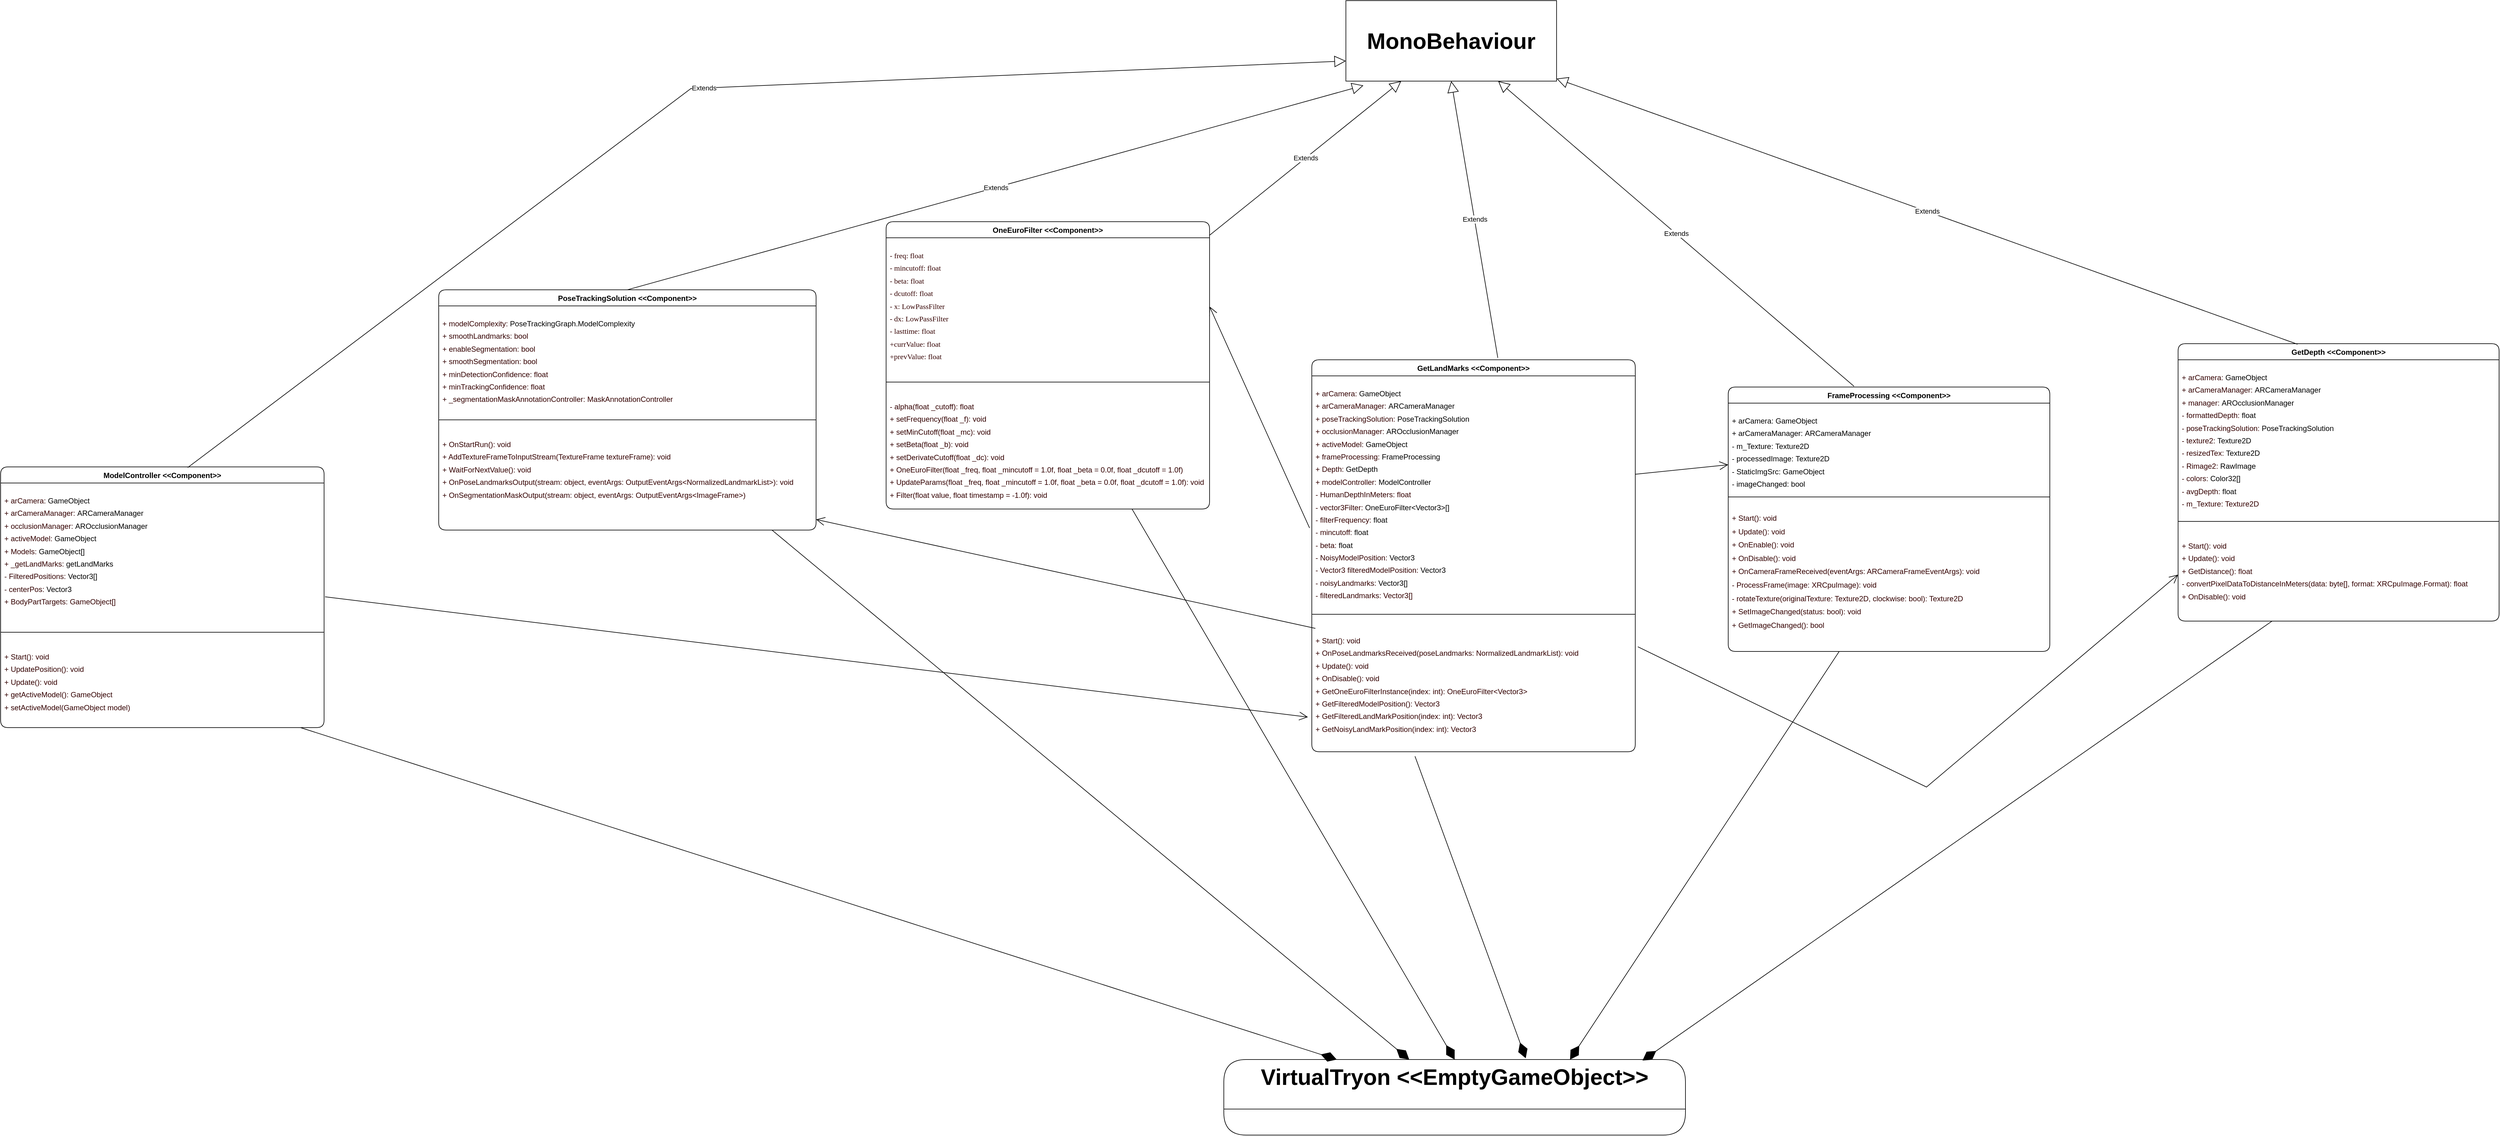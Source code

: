 <mxfile version="21.2.1" type="device">
  <diagram id="C5RBs43oDa-KdzZeNtuy" name="Page-1">
    <mxGraphModel dx="6135" dy="4065" grid="0" gridSize="10" guides="1" tooltips="1" connect="1" arrows="1" fold="1" page="0" pageScale="1" pageWidth="827" pageHeight="1169" math="0" shadow="0">
      <root>
        <mxCell id="WIyWlLk6GJQsqaUBKTNV-0" />
        <mxCell id="WIyWlLk6GJQsqaUBKTNV-1" parent="WIyWlLk6GJQsqaUBKTNV-0" />
        <mxCell id="JTSKyNm3AYxUhAFt5JvO-18" value="FrameProcessing &amp;lt;&amp;lt;Component&amp;gt;&amp;gt;" style="swimlane;fontStyle=1;align=center;verticalAlign=top;childLayout=stackLayout;horizontal=1;startSize=26;horizontalStack=0;resizeParent=1;resizeParentMax=0;resizeLast=0;collapsible=1;marginBottom=0;whiteSpace=wrap;html=1;rounded=1;" vertex="1" parent="WIyWlLk6GJQsqaUBKTNV-1">
          <mxGeometry x="1202" y="-674" width="519" height="427" as="geometry">
            <mxRectangle x="195" y="148" width="98" height="26" as="alternateBounds" />
          </mxGeometry>
        </mxCell>
        <mxCell id="JTSKyNm3AYxUhAFt5JvO-19" value="&lt;p style=&quot;line-height: 170%;&quot;&gt;&lt;font style=&quot;font-size: 12px;&quot;&gt;&lt;span style=&quot;background-color: initial; color: var(--tw-prose-code);&quot;&gt;+ arCamera:&amp;nbsp;&lt;/span&gt;GameObject&amp;nbsp;&lt;br&gt;&lt;span style=&quot;background-color: initial; color: var(--tw-prose-code);&quot;&gt;+ arCameraManager:&amp;nbsp;&lt;/span&gt;ARCameraManager&amp;nbsp;&lt;br&gt;&lt;span style=&quot;background-color: initial; color: var(--tw-prose-code);&quot;&gt;- m_Texture:&amp;nbsp;&lt;/span&gt;Texture2D&amp;nbsp;&lt;br&gt;&lt;span style=&quot;background-color: initial; color: var(--tw-prose-code);&quot;&gt;- processedImage:&amp;nbsp;&lt;/span&gt;Texture2D&amp;nbsp;&lt;br&gt;&lt;span style=&quot;background-color: initial; color: var(--tw-prose-code);&quot;&gt;- StaticImgSrc:&amp;nbsp;&lt;/span&gt;GameObject&amp;nbsp;&lt;br&gt;&lt;span style=&quot;background-color: initial; color: var(--tw-prose-code);&quot;&gt;- imageChanged: bool&lt;/span&gt;&lt;/font&gt;&lt;/p&gt;&amp;nbsp;" style="text;strokeColor=none;fillColor=none;align=left;verticalAlign=top;spacingLeft=4;spacingRight=4;overflow=hidden;rotatable=0;points=[[0,0.5],[1,0.5]];portConstraint=eastwest;whiteSpace=wrap;html=1;rounded=1;" vertex="1" parent="JTSKyNm3AYxUhAFt5JvO-18">
          <mxGeometry y="26" width="519" height="146" as="geometry" />
        </mxCell>
        <mxCell id="JTSKyNm3AYxUhAFt5JvO-20" value="" style="line;strokeWidth=1;fillColor=none;align=left;verticalAlign=middle;spacingTop=-1;spacingLeft=3;spacingRight=3;rotatable=0;labelPosition=right;points=[];portConstraint=eastwest;strokeColor=inherit;rounded=1;" vertex="1" parent="JTSKyNm3AYxUhAFt5JvO-18">
          <mxGeometry y="172" width="519" height="11" as="geometry" />
        </mxCell>
        <mxCell id="JTSKyNm3AYxUhAFt5JvO-21" value="&lt;p style=&quot;line-height: 180%;&quot;&gt;&lt;font style=&quot;font-size: 12px;&quot;&gt;&lt;span style=&quot;background-color: initial; color: rgb(51, 0, 0);&quot;&gt;+ Start(): void&lt;/span&gt;&lt;br&gt;&lt;span style=&quot;background-color: initial; color: rgb(51, 0, 0);&quot;&gt;+ Update(): void&lt;span style=&quot;&quot;&gt;	&lt;/span&gt;&lt;/span&gt;&lt;br&gt;&lt;span style=&quot;background-color: initial; color: rgb(51, 0, 0);&quot;&gt;+ OnEnable(): void&lt;/span&gt;&lt;br&gt;&lt;span style=&quot;background-color: initial; color: rgb(51, 0, 0);&quot;&gt;+ OnDisable(): void&lt;/span&gt;&lt;br&gt;&lt;span style=&quot;background-color: initial; color: rgb(51, 0, 0);&quot;&gt;+ OnCameraFrameReceived(eventArgs: ARCameraFrameEventArgs): void&lt;/span&gt;&lt;br&gt;&lt;span style=&quot;background-color: initial; color: rgb(51, 0, 0);&quot;&gt;- ProcessFrame(image: XRCpuImage): void&lt;/span&gt;&lt;br&gt;&lt;span style=&quot;background-color: initial; color: rgb(51, 0, 0);&quot;&gt;- rotateTexture(originalTexture: Texture2D, clockwise: bool): Texture2D&lt;/span&gt;&lt;br&gt;&lt;span style=&quot;background-color: initial; color: rgb(51, 0, 0);&quot;&gt;+ SetImageChanged(status: bool): void&lt;/span&gt;&lt;br&gt;&lt;span style=&quot;background-color: initial; color: rgb(51, 0, 0);&quot;&gt;+ GetImageChanged(): bool&lt;/span&gt;&lt;/font&gt;&lt;/p&gt;" style="text;strokeColor=none;fillColor=none;align=left;verticalAlign=top;spacingLeft=4;spacingRight=4;overflow=hidden;rotatable=0;points=[[0,0.5],[1,0.5]];portConstraint=eastwest;whiteSpace=wrap;html=1;rounded=1;" vertex="1" parent="JTSKyNm3AYxUhAFt5JvO-18">
          <mxGeometry y="183" width="519" height="244" as="geometry" />
        </mxCell>
        <mxCell id="JTSKyNm3AYxUhAFt5JvO-22" value="GetDepth &amp;lt;&amp;lt;Component&amp;gt;&amp;gt;" style="swimlane;fontStyle=1;align=center;verticalAlign=top;childLayout=stackLayout;horizontal=1;startSize=26;horizontalStack=0;resizeParent=1;resizeParentMax=0;resizeLast=0;collapsible=1;marginBottom=0;whiteSpace=wrap;html=1;rounded=1;" vertex="1" parent="WIyWlLk6GJQsqaUBKTNV-1">
          <mxGeometry x="1928" y="-744" width="518" height="448" as="geometry">
            <mxRectangle x="195" y="148" width="98" height="26" as="alternateBounds" />
          </mxGeometry>
        </mxCell>
        <mxCell id="JTSKyNm3AYxUhAFt5JvO-23" value="&lt;p style=&quot;line-height: 170%;&quot;&gt;&lt;font style=&quot;font-size: 12px;&quot;&gt;&lt;span style=&quot;background-color: initial;&quot;&gt;&lt;font style=&quot;font-size: 12px;&quot; color=&quot;#330000&quot;&gt;+ arCamera:&amp;nbsp;&lt;/font&gt;&lt;/span&gt;GameObject&lt;br&gt;&lt;span style=&quot;background-color: initial;&quot;&gt;&lt;font style=&quot;font-size: 12px;&quot; color=&quot;#330000&quot;&gt;+ arCameraManager:&amp;nbsp;&lt;/font&gt;&lt;/span&gt;ARCameraManager&amp;nbsp;&lt;br&gt;&lt;span style=&quot;background-color: initial;&quot;&gt;&lt;font style=&quot;font-size: 12px;&quot; color=&quot;#330000&quot;&gt;+ manager:&amp;nbsp;&lt;/font&gt;&lt;/span&gt;AROcclusionManager&amp;nbsp;&lt;br&gt;&lt;span style=&quot;background-color: initial;&quot;&gt;&lt;font style=&quot;font-size: 12px;&quot; color=&quot;#330000&quot;&gt;- formattedDepth:&amp;nbsp;&lt;/font&gt;&lt;/span&gt;float&amp;nbsp;&lt;br&gt;&lt;span style=&quot;background-color: initial;&quot;&gt;&lt;font style=&quot;font-size: 12px;&quot; color=&quot;#330000&quot;&gt;- poseTrackingSolution:&amp;nbsp;&lt;/font&gt;&lt;/span&gt;PoseTrackingSolution&lt;br&gt;&lt;span style=&quot;background-color: initial;&quot;&gt;&lt;font style=&quot;font-size: 12px;&quot; color=&quot;#330000&quot;&gt;- texture2:&amp;nbsp;&lt;/font&gt;&lt;/span&gt;Texture2D&amp;nbsp;&lt;br&gt;&lt;span style=&quot;background-color: initial;&quot;&gt;&lt;font style=&quot;font-size: 12px;&quot; color=&quot;#330000&quot;&gt;- resizedTex:&amp;nbsp;&lt;/font&gt;&lt;/span&gt;Texture2D&amp;nbsp;&lt;br&gt;&lt;span style=&quot;background-color: initial;&quot;&gt;&lt;font style=&quot;font-size: 12px;&quot; color=&quot;#330000&quot;&gt;- Rimage2:&amp;nbsp;&lt;/font&gt;&lt;/span&gt;RawImage&amp;nbsp;&lt;br&gt;&lt;span style=&quot;background-color: initial;&quot;&gt;&lt;font style=&quot;font-size: 12px;&quot; color=&quot;#330000&quot;&gt;- colors:&amp;nbsp;&lt;/font&gt;&lt;/span&gt;Color32[]&lt;br&gt;&lt;span style=&quot;background-color: initial;&quot;&gt;&lt;font style=&quot;font-size: 12px;&quot; color=&quot;#330000&quot;&gt;- avgDepth:&amp;nbsp;&lt;/font&gt;&lt;/span&gt;float&lt;br&gt;&lt;span style=&quot;background-color: initial;&quot;&gt;&lt;font style=&quot;font-size: 12px;&quot; color=&quot;#330000&quot;&gt;- m_Texture: Texture2D&lt;/font&gt;&lt;/span&gt;&lt;/font&gt;&lt;/p&gt;" style="text;strokeColor=none;fillColor=none;align=left;verticalAlign=top;spacingLeft=4;spacingRight=4;overflow=hidden;rotatable=0;points=[[0,0.5],[1,0.5]];portConstraint=eastwest;whiteSpace=wrap;html=1;rounded=1;" vertex="1" parent="JTSKyNm3AYxUhAFt5JvO-22">
          <mxGeometry y="26" width="518" height="250" as="geometry" />
        </mxCell>
        <mxCell id="JTSKyNm3AYxUhAFt5JvO-24" value="" style="line;strokeWidth=1;fillColor=none;align=left;verticalAlign=middle;spacingTop=-1;spacingLeft=3;spacingRight=3;rotatable=0;labelPosition=right;points=[];portConstraint=eastwest;strokeColor=inherit;rounded=1;" vertex="1" parent="JTSKyNm3AYxUhAFt5JvO-22">
          <mxGeometry y="276" width="518" height="22" as="geometry" />
        </mxCell>
        <mxCell id="JTSKyNm3AYxUhAFt5JvO-25" value="&lt;p style=&quot;line-height: 170%;&quot;&gt;&lt;font style=&quot;font-size: 12px;&quot;&gt;&lt;span style=&quot;background-color: initial; color: rgb(51, 0, 0);&quot;&gt;+ Start(): void&lt;/span&gt;&lt;br&gt;&lt;span style=&quot;background-color: initial; color: rgb(51, 0, 0);&quot;&gt;+ Update(): void&lt;/span&gt;&lt;br&gt;&lt;span style=&quot;background-color: initial; color: rgb(51, 0, 0);&quot;&gt;+ GetDistance(): float&lt;/span&gt;&lt;br&gt;&lt;span style=&quot;background-color: initial; color: rgb(51, 0, 0);&quot;&gt;- convertPixelDataToDistanceInMeters(data: byte[], format: XRCpuImage.Format): float&lt;/span&gt;&lt;br&gt;&lt;span style=&quot;background-color: initial; color: rgb(51, 0, 0);&quot;&gt;+ OnDisable(): void&lt;/span&gt;&lt;/font&gt;&lt;/p&gt;" style="text;strokeColor=none;fillColor=none;align=left;verticalAlign=top;spacingLeft=4;spacingRight=4;overflow=hidden;rotatable=0;points=[[0,0.5],[1,0.5]];portConstraint=eastwest;whiteSpace=wrap;html=1;rounded=1;" vertex="1" parent="JTSKyNm3AYxUhAFt5JvO-22">
          <mxGeometry y="298" width="518" height="150" as="geometry" />
        </mxCell>
        <mxCell id="JTSKyNm3AYxUhAFt5JvO-29" value="GetLandMarks &amp;lt;&amp;lt;Component&amp;gt;&amp;gt;" style="swimlane;fontStyle=1;align=center;verticalAlign=top;childLayout=stackLayout;horizontal=1;startSize=26;horizontalStack=0;resizeParent=1;resizeParentMax=0;resizeLast=0;collapsible=1;marginBottom=0;whiteSpace=wrap;html=1;rounded=1;" vertex="1" parent="WIyWlLk6GJQsqaUBKTNV-1">
          <mxGeometry x="530" y="-718" width="522" height="633" as="geometry">
            <mxRectangle x="195" y="148" width="98" height="26" as="alternateBounds" />
          </mxGeometry>
        </mxCell>
        <mxCell id="JTSKyNm3AYxUhAFt5JvO-30" value="&lt;p style=&quot;line-height: 170%;&quot;&gt;&lt;span style=&quot;background-color: initial; color: rgb(51, 0, 0);&quot;&gt;+ arCamera:&amp;nbsp;&lt;/span&gt;GameObject&lt;span style=&quot;color: rgb(51, 0, 0);&quot;&gt;&lt;/span&gt;&lt;br&gt;&lt;span style=&quot;background-color: initial; color: rgb(51, 0, 0);&quot;&gt;+ arCameraManager:&amp;nbsp;&lt;/span&gt;ARCameraManager&amp;nbsp;&lt;br&gt;&lt;span style=&quot;background-color: initial; color: rgb(51, 0, 0);&quot;&gt;+ poseTrackingSolution:&amp;nbsp;&lt;/span&gt;PoseTrackingSolution&amp;nbsp;&lt;br&gt;&lt;span style=&quot;background-color: initial; color: rgb(51, 0, 0);&quot;&gt;+ occlusionManager:&amp;nbsp;&lt;/span&gt;AROcclusionManager&lt;br&gt;&lt;span style=&quot;background-color: initial; color: rgb(51, 0, 0);&quot;&gt;+ activeModel:&amp;nbsp;&lt;/span&gt;GameObject&amp;nbsp;&lt;br&gt;&lt;span style=&quot;background-color: initial; color: rgb(51, 0, 0);&quot;&gt;+ frameProcessing:&amp;nbsp;&lt;/span&gt;FrameProcessing&amp;nbsp;&lt;br&gt;&lt;span style=&quot;background-color: initial; color: rgb(51, 0, 0);&quot;&gt;+ Depth:&amp;nbsp;&lt;/span&gt;GetDepth&amp;nbsp;&lt;br&gt;&lt;span style=&quot;background-color: initial; color: rgb(51, 0, 0);&quot;&gt;+ modelController:&amp;nbsp;&lt;/span&gt;ModelController&amp;nbsp;&lt;br&gt;&lt;span style=&quot;background-color: initial; color: rgb(51, 0, 0);&quot;&gt;- HumanDepthInMeters: float&lt;/span&gt;&lt;br&gt;&lt;span style=&quot;background-color: initial; color: rgb(51, 0, 0);&quot;&gt;- vector3Filter:&amp;nbsp;&lt;/span&gt;OneEuroFilter&amp;lt;Vector3&amp;gt;[]&lt;br&gt;&lt;span style=&quot;background-color: initial; color: rgb(51, 0, 0);&quot;&gt;- filterFrequency:&amp;nbsp;&lt;/span&gt;float&amp;nbsp;&lt;br&gt;&lt;span style=&quot;background-color: initial; color: rgb(51, 0, 0);&quot;&gt;- mincutoff:&amp;nbsp;&lt;/span&gt;float&amp;nbsp;&lt;br&gt;&lt;span style=&quot;background-color: initial; color: rgb(51, 0, 0);&quot;&gt;- beta:&amp;nbsp;&lt;/span&gt;float&amp;nbsp;&lt;br&gt;&lt;span style=&quot;background-color: initial; color: rgb(51, 0, 0);&quot;&gt;- NoisyModelPosition:&amp;nbsp;&lt;/span&gt;Vector3&amp;nbsp;&lt;br&gt;&lt;span style=&quot;background-color: initial; color: rgb(51, 0, 0);&quot;&gt;- Vector3 filteredModelPosition:&amp;nbsp;&lt;/span&gt;Vector3&amp;nbsp;&lt;br&gt;&lt;span style=&quot;background-color: initial; color: rgb(51, 0, 0);&quot;&gt;- noisyLandmarks:&amp;nbsp;&lt;/span&gt;Vector3[]&lt;br&gt;&lt;span style=&quot;background-color: initial; color: rgb(51, 0, 0);&quot;&gt;- filteredLandmarks: Vector3[]&lt;/span&gt;&lt;/p&gt;" style="text;strokeColor=none;fillColor=none;align=left;verticalAlign=top;spacingLeft=4;spacingRight=4;overflow=hidden;rotatable=0;points=[[0,0.5],[1,0.5]];portConstraint=eastwest;whiteSpace=wrap;html=1;rounded=1;" vertex="1" parent="JTSKyNm3AYxUhAFt5JvO-29">
          <mxGeometry y="26" width="522" height="371" as="geometry" />
        </mxCell>
        <mxCell id="JTSKyNm3AYxUhAFt5JvO-31" value="" style="line;strokeWidth=1;fillColor=none;align=left;verticalAlign=middle;spacingTop=-1;spacingLeft=3;spacingRight=3;rotatable=0;labelPosition=right;points=[];portConstraint=eastwest;strokeColor=inherit;rounded=1;" vertex="1" parent="JTSKyNm3AYxUhAFt5JvO-29">
          <mxGeometry y="397" width="522" height="28" as="geometry" />
        </mxCell>
        <mxCell id="JTSKyNm3AYxUhAFt5JvO-32" value="&lt;p style=&quot;line-height: 170%;&quot;&gt;&lt;font color=&quot;#330000&quot;&gt;&lt;span style=&quot;background-color: initial;&quot;&gt;+ Start(): void&lt;/span&gt;&lt;br&gt;&lt;span style=&quot;background-color: initial;&quot;&gt;+ OnPoseLandmarksReceived(poseLandmarks: NormalizedLandmarkList): void&lt;/span&gt;&lt;br&gt;&lt;span style=&quot;background-color: initial;&quot;&gt;+ Update(): void&lt;/span&gt;&lt;br&gt;&lt;span style=&quot;background-color: initial;&quot;&gt;+ OnDisable(): void&lt;/span&gt;&lt;br&gt;&lt;span style=&quot;background-color: initial;&quot;&gt;+ GetOneEuroFilterInstance(index: int): OneEuroFilter&amp;lt;Vector3&amp;gt;&lt;/span&gt;&lt;br&gt;&lt;span style=&quot;background-color: initial;&quot;&gt;+ GetFilteredModelPosition(): Vector3&lt;/span&gt;&lt;br&gt;&lt;span style=&quot;background-color: initial;&quot;&gt;+ GetFilteredLandMarkPosition(index: int): Vector3&lt;/span&gt;&lt;br&gt;&lt;span style=&quot;background-color: initial;&quot;&gt;+ GetNoisyLandMarkPosition(index: int): Vector3&lt;/span&gt;&lt;/font&gt;&lt;br&gt;&lt;/p&gt;" style="text;strokeColor=none;fillColor=none;align=left;verticalAlign=top;spacingLeft=4;spacingRight=4;overflow=hidden;rotatable=0;points=[[0,0.5],[1,0.5]];portConstraint=eastwest;whiteSpace=wrap;html=1;rounded=1;" vertex="1" parent="JTSKyNm3AYxUhAFt5JvO-29">
          <mxGeometry y="425" width="522" height="208" as="geometry" />
        </mxCell>
        <mxCell id="JTSKyNm3AYxUhAFt5JvO-33" value="ModelController &amp;lt;&amp;lt;Component&amp;gt;&amp;gt;" style="swimlane;fontStyle=1;align=center;verticalAlign=top;childLayout=stackLayout;horizontal=1;startSize=26;horizontalStack=0;resizeParent=1;resizeParentMax=0;resizeLast=0;collapsible=1;marginBottom=0;whiteSpace=wrap;html=1;rounded=1;" vertex="1" parent="WIyWlLk6GJQsqaUBKTNV-1">
          <mxGeometry x="-1586" y="-545" width="522" height="421" as="geometry">
            <mxRectangle x="-1753" y="1618" width="228" height="113" as="alternateBounds" />
          </mxGeometry>
        </mxCell>
        <mxCell id="JTSKyNm3AYxUhAFt5JvO-60" value="Extends" style="endArrow=block;endSize=16;endFill=0;html=1;rounded=0;entryX=0;entryY=0.75;entryDx=0;entryDy=0;" edge="1" parent="JTSKyNm3AYxUhAFt5JvO-33" target="JTSKyNm3AYxUhAFt5JvO-59">
          <mxGeometry width="160" relative="1" as="geometry">
            <mxPoint x="302" y="1" as="sourcePoint" />
            <mxPoint x="462" y="1" as="targetPoint" />
            <Array as="points">
              <mxPoint x="1114" y="-611" />
            </Array>
          </mxGeometry>
        </mxCell>
        <mxCell id="JTSKyNm3AYxUhAFt5JvO-34" value="&lt;p style=&quot;line-height: 170%;&quot;&gt;&lt;font color=&quot;#330000&quot; style=&quot;font-size: 12px;&quot;&gt;&lt;span style=&quot;background-color: initial;&quot;&gt;+ arCamera:&amp;nbsp;&lt;/span&gt;&lt;/font&gt;GameObject&amp;nbsp;&lt;font color=&quot;#330000&quot; style=&quot;font-size: 12px;&quot;&gt;&lt;br&gt;&lt;span style=&quot;background-color: initial;&quot;&gt;+ arCameraManager:&amp;nbsp;&lt;/span&gt;&lt;/font&gt;ARCameraManager&amp;nbsp;&lt;font color=&quot;#330000&quot; style=&quot;font-size: 12px;&quot;&gt;&lt;br&gt;&lt;/font&gt;&lt;font color=&quot;#330000&quot; style=&quot;font-size: 12px;&quot;&gt;&lt;span style=&quot;background-color: initial;&quot;&gt;+ occlusionManager:&amp;nbsp;&lt;/span&gt;&lt;/font&gt;AROcclusionManager&amp;nbsp;&lt;font color=&quot;#330000&quot; style=&quot;font-size: 12px;&quot;&gt;&lt;br&gt;&lt;span style=&quot;background-color: initial;&quot;&gt;+ activeModel:&amp;nbsp;&lt;/span&gt;&lt;/font&gt;GameObject&amp;nbsp;&lt;font color=&quot;#330000&quot; style=&quot;font-size: 12px;&quot;&gt;&lt;br&gt;&lt;span style=&quot;background-color: initial;&quot;&gt;+ Models:&amp;nbsp;&lt;/span&gt;&lt;/font&gt;GameObject[]&amp;nbsp;&lt;font color=&quot;#330000&quot; style=&quot;font-size: 12px;&quot;&gt;&lt;br&gt;&lt;span style=&quot;background-color: initial;&quot;&gt;+ _getLandMarks:&amp;nbsp;&lt;/span&gt;&lt;/font&gt;getLandMarks&amp;nbsp;&lt;font color=&quot;#330000&quot; style=&quot;font-size: 12px;&quot;&gt;&lt;br&gt;&lt;span style=&quot;background-color: initial;&quot;&gt;- FilteredPositions:&amp;nbsp;&lt;/span&gt;&lt;/font&gt;Vector3[]&amp;nbsp;&lt;font color=&quot;#330000&quot; style=&quot;font-size: 12px;&quot;&gt;&lt;br&gt;&lt;span style=&quot;background-color: initial;&quot;&gt;- centerPos:&amp;nbsp;&lt;/span&gt;&lt;/font&gt;Vector3&amp;nbsp;&lt;font color=&quot;#330000&quot; style=&quot;font-size: 12px;&quot;&gt;&lt;br&gt;&lt;span style=&quot;background-color: initial;&quot;&gt;+ BodyPartTargets: GameObject[]&lt;/span&gt;&lt;/font&gt;&lt;br&gt;&lt;/p&gt;" style="text;strokeColor=none;fillColor=none;align=left;verticalAlign=top;spacingLeft=4;spacingRight=4;overflow=hidden;rotatable=0;points=[[0,0.5],[1,0.5]];portConstraint=eastwest;whiteSpace=wrap;html=1;rounded=1;" vertex="1" parent="JTSKyNm3AYxUhAFt5JvO-33">
          <mxGeometry y="26" width="522" height="230" as="geometry" />
        </mxCell>
        <mxCell id="JTSKyNm3AYxUhAFt5JvO-35" value="" style="line;strokeWidth=1;fillColor=none;align=left;verticalAlign=middle;spacingTop=-1;spacingLeft=3;spacingRight=3;rotatable=0;labelPosition=right;points=[];portConstraint=eastwest;strokeColor=inherit;rounded=1;" vertex="1" parent="JTSKyNm3AYxUhAFt5JvO-33">
          <mxGeometry y="256" width="522" height="22" as="geometry" />
        </mxCell>
        <mxCell id="JTSKyNm3AYxUhAFt5JvO-36" value="&lt;p style=&quot;line-height: 170%;&quot;&gt;&lt;font color=&quot;#330000&quot;&gt;&lt;span style=&quot;background-color: initial;&quot;&gt;+ Start(): void&lt;/span&gt;&lt;br&gt;&lt;span style=&quot;background-color: initial;&quot;&gt;+ UpdatePosition(): void&lt;/span&gt;&lt;br&gt;&lt;span style=&quot;background-color: initial;&quot;&gt;+ Update(): void&lt;/span&gt;&lt;br&gt;&lt;span style=&quot;background-color: initial;&quot;&gt;+ getActiveModel(): GameObject&lt;/span&gt;&lt;br&gt;&lt;span style=&quot;background-color: initial;&quot;&gt;+ setActiveModel(GameObject model)&lt;/span&gt;&lt;/font&gt;&lt;br&gt;&lt;/p&gt;" style="text;strokeColor=none;fillColor=none;align=left;verticalAlign=top;spacingLeft=4;spacingRight=4;overflow=hidden;rotatable=0;points=[[0,0.5],[1,0.5]];portConstraint=eastwest;whiteSpace=wrap;html=1;rounded=1;" vertex="1" parent="JTSKyNm3AYxUhAFt5JvO-33">
          <mxGeometry y="278" width="522" height="143" as="geometry" />
        </mxCell>
        <mxCell id="JTSKyNm3AYxUhAFt5JvO-37" value="OneEuroFilter &amp;lt;&amp;lt;Component&amp;gt;&amp;gt;" style="swimlane;fontStyle=1;align=center;verticalAlign=top;childLayout=stackLayout;horizontal=1;startSize=26;horizontalStack=0;resizeParent=1;resizeParentMax=0;resizeLast=0;collapsible=1;marginBottom=0;whiteSpace=wrap;html=1;rounded=1;" vertex="1" parent="WIyWlLk6GJQsqaUBKTNV-1">
          <mxGeometry x="-157" y="-941" width="522" height="464" as="geometry">
            <mxRectangle x="195" y="148" width="98" height="26" as="alternateBounds" />
          </mxGeometry>
        </mxCell>
        <mxCell id="JTSKyNm3AYxUhAFt5JvO-38" value="&lt;p style=&quot;line-height: 170%;&quot;&gt;&lt;font style=&quot;font-size: 12px;&quot; color=&quot;#330000&quot;&gt;&lt;span style=&quot;background-color: initial; font-family: Verdana;&quot;&gt;- freq: float&lt;/span&gt;&lt;br&gt;&lt;span style=&quot;background-color: initial; font-family: Verdana;&quot;&gt;- mincutoff: float&lt;/span&gt;&lt;br&gt;&lt;span style=&quot;background-color: initial; font-family: Verdana;&quot;&gt;- beta: float&lt;/span&gt;&lt;br&gt;&lt;span style=&quot;background-color: initial; font-family: Verdana;&quot;&gt;- dcutoff: float&lt;/span&gt;&lt;br&gt;&lt;span style=&quot;background-color: initial; font-family: Verdana;&quot;&gt;- x: LowPassFilter&lt;/span&gt;&lt;br&gt;&lt;span style=&quot;background-color: initial; font-family: Verdana;&quot;&gt;- dx: LowPassFilter&lt;/span&gt;&lt;br&gt;&lt;span style=&quot;background-color: initial; font-family: Verdana;&quot;&gt;- lasttime: float&lt;/span&gt;&lt;br&gt;&lt;span style=&quot;background-color: initial; font-family: Verdana;&quot;&gt;+currValue: float&lt;/span&gt;&lt;br&gt;&lt;span style=&quot;background-color: initial; font-family: Verdana;&quot;&gt;+prevValue: float&lt;/span&gt;&lt;/font&gt;&lt;br&gt;&lt;/p&gt;" style="text;strokeColor=none;fillColor=none;align=left;verticalAlign=top;spacingLeft=4;spacingRight=4;overflow=hidden;rotatable=0;points=[[0,0.5],[1,0.5]];portConstraint=eastwest;whiteSpace=wrap;html=1;rounded=1;" vertex="1" parent="JTSKyNm3AYxUhAFt5JvO-37">
          <mxGeometry y="26" width="522" height="222" as="geometry" />
        </mxCell>
        <mxCell id="JTSKyNm3AYxUhAFt5JvO-39" value="" style="line;strokeWidth=1;fillColor=none;align=left;verticalAlign=middle;spacingTop=-1;spacingLeft=3;spacingRight=3;rotatable=0;labelPosition=right;points=[];portConstraint=eastwest;strokeColor=inherit;rounded=1;" vertex="1" parent="JTSKyNm3AYxUhAFt5JvO-37">
          <mxGeometry y="248" width="522" height="22" as="geometry" />
        </mxCell>
        <mxCell id="JTSKyNm3AYxUhAFt5JvO-40" value="&lt;p style=&quot;line-height: 170%;&quot;&gt;&lt;font style=&quot;font-size: 12px;&quot; color=&quot;#330000&quot;&gt;&lt;span style=&quot;background-color: initial;&quot;&gt;- alpha(float _cutoff): float&lt;/span&gt;&lt;br&gt;&lt;span style=&quot;background-color: initial;&quot;&gt;+ setFrequency(float _f): void&lt;/span&gt;&lt;br&gt;&lt;span style=&quot;background-color: initial;&quot;&gt;+ setMinCutoff(float _mc): void&lt;/span&gt;&lt;br&gt;&lt;span style=&quot;background-color: initial;&quot;&gt;+ setBeta(float _b): void&lt;/span&gt;&lt;br&gt;&lt;span style=&quot;background-color: initial;&quot;&gt;+ setDerivateCutoff(float _dc): void&lt;/span&gt;&lt;br&gt;&lt;span style=&quot;background-color: initial;&quot;&gt;+ OneEuroFilter(float _freq, float _mincutoff = 1.0f, float _beta = 0.0f, float _dcutoff = 1.0f)&lt;/span&gt;&lt;br&gt;&lt;span style=&quot;background-color: initial;&quot;&gt;+ UpdateParams(float _freq, float _mincutoff = 1.0f, float _beta = 0.0f, float _dcutoff = 1.0f): void&lt;/span&gt;&lt;br&gt;&lt;span style=&quot;background-color: initial;&quot;&gt;+ Filter(float value, float timestamp = -1.0f): void&lt;/span&gt;&lt;/font&gt;&lt;br&gt;&lt;/p&gt;" style="text;strokeColor=none;fillColor=none;align=left;verticalAlign=top;spacingLeft=4;spacingRight=4;overflow=hidden;rotatable=0;points=[[0,0.5],[1,0.5]];portConstraint=eastwest;whiteSpace=wrap;html=1;rounded=1;" vertex="1" parent="JTSKyNm3AYxUhAFt5JvO-37">
          <mxGeometry y="270" width="522" height="194" as="geometry" />
        </mxCell>
        <mxCell id="JTSKyNm3AYxUhAFt5JvO-41" value="PoseTrackingSolution &amp;lt;&amp;lt;Component&amp;gt;&amp;gt;" style="swimlane;fontStyle=1;align=center;verticalAlign=top;childLayout=stackLayout;horizontal=1;startSize=26;horizontalStack=0;resizeParent=1;resizeParentMax=0;resizeLast=0;collapsible=1;marginBottom=0;whiteSpace=wrap;html=1;rounded=1;" vertex="1" parent="WIyWlLk6GJQsqaUBKTNV-1">
          <mxGeometry x="-879" y="-831" width="609" height="388" as="geometry">
            <mxRectangle x="195" y="148" width="98" height="26" as="alternateBounds" />
          </mxGeometry>
        </mxCell>
        <mxCell id="JTSKyNm3AYxUhAFt5JvO-42" value="&lt;p style=&quot;line-height: 170%;&quot;&gt;&lt;font style=&quot;font-size: 12px;&quot; color=&quot;#330000&quot;&gt;&lt;span style=&quot;background-color: initial;&quot;&gt;+ modelComplexity:&amp;nbsp;&lt;/span&gt;&lt;/font&gt;PoseTrackingGraph.ModelComplexity&amp;nbsp;&lt;font style=&quot;font-size: 12px;&quot; color=&quot;#330000&quot;&gt;&lt;br&gt;&lt;span style=&quot;background-color: initial;&quot;&gt;+ smoothLandmarks: bool&lt;/span&gt;&lt;br&gt;&lt;span style=&quot;background-color: initial;&quot;&gt;+ enableSegmentation: bool&lt;/span&gt;&lt;br&gt;&lt;span style=&quot;background-color: initial;&quot;&gt;+ smoothSegmentation: bool&lt;/span&gt;&lt;br&gt;&lt;span style=&quot;background-color: initial;&quot;&gt;+ minDetectionConfidence: float&lt;/span&gt;&lt;br&gt;&lt;span style=&quot;background-color: initial;&quot;&gt;+ minTrackingConfidence: float&lt;/span&gt;&lt;br&gt;&lt;span style=&quot;background-color: initial;&quot;&gt;+ _segmentationMaskAnnotationController: MaskAnnotationController&lt;/span&gt;&lt;/font&gt;&lt;br&gt;&lt;/p&gt;" style="text;strokeColor=none;fillColor=none;align=left;verticalAlign=top;spacingLeft=4;spacingRight=4;overflow=hidden;rotatable=0;points=[[0,0.5],[1,0.5]];portConstraint=eastwest;whiteSpace=wrap;html=1;rounded=1;" vertex="1" parent="JTSKyNm3AYxUhAFt5JvO-41">
          <mxGeometry y="26" width="609" height="173" as="geometry" />
        </mxCell>
        <mxCell id="JTSKyNm3AYxUhAFt5JvO-43" value="" style="line;strokeWidth=1;fillColor=none;align=left;verticalAlign=middle;spacingTop=-1;spacingLeft=3;spacingRight=3;rotatable=0;labelPosition=right;points=[];portConstraint=eastwest;strokeColor=inherit;rounded=1;" vertex="1" parent="JTSKyNm3AYxUhAFt5JvO-41">
          <mxGeometry y="199" width="609" height="22" as="geometry" />
        </mxCell>
        <mxCell id="JTSKyNm3AYxUhAFt5JvO-44" value="&lt;p style=&quot;line-height: 170%;&quot;&gt;&lt;font style=&quot;font-size: 12px;&quot; color=&quot;#330000&quot;&gt;&lt;span style=&quot;background-color: initial;&quot;&gt;+ OnStartRun(): void&lt;/span&gt;&lt;br&gt;&lt;span style=&quot;background-color: initial;&quot;&gt;+ AddTextureFrameToInputStream(TextureFrame textureFrame): void&lt;/span&gt;&lt;br&gt;&lt;span style=&quot;background-color: initial;&quot;&gt;+ WaitForNextValue(): void&lt;/span&gt;&lt;br&gt;&lt;span style=&quot;background-color: initial;&quot;&gt;+ OnPoseLandmarksOutput(stream: object, eventArgs: OutputEventArgs&amp;lt;NormalizedLandmarkList&amp;gt;): void&lt;/span&gt;&lt;br&gt;&lt;span style=&quot;background-color: initial;&quot;&gt;+ OnSegmentationMaskOutput(stream: object, eventArgs: OutputEventArgs&amp;lt;ImageFrame&amp;gt;)&lt;/span&gt;&lt;/font&gt;&lt;br&gt;&lt;/p&gt;" style="text;strokeColor=none;fillColor=none;align=left;verticalAlign=top;spacingLeft=4;spacingRight=4;overflow=hidden;rotatable=0;points=[[0,0.5],[1,0.5]];portConstraint=eastwest;whiteSpace=wrap;html=1;rounded=1;" vertex="1" parent="JTSKyNm3AYxUhAFt5JvO-41">
          <mxGeometry y="221" width="609" height="167" as="geometry" />
        </mxCell>
        <mxCell id="JTSKyNm3AYxUhAFt5JvO-46" value="&lt;font style=&quot;font-size: 36px;&quot;&gt;VirtualTryon &amp;lt;&amp;lt;EmptyGameObject&amp;gt;&amp;gt;&lt;/font&gt;" style="swimlane;fontStyle=1;align=center;verticalAlign=top;childLayout=stackLayout;horizontal=1;startSize=80;horizontalStack=0;resizeParent=1;resizeParentMax=0;resizeLast=0;collapsible=1;marginBottom=0;whiteSpace=wrap;html=1;rounded=1;" vertex="1" parent="WIyWlLk6GJQsqaUBKTNV-1">
          <mxGeometry x="388" y="412" width="745" height="122" as="geometry">
            <mxRectangle x="195" y="148" width="98" height="26" as="alternateBounds" />
          </mxGeometry>
        </mxCell>
        <mxCell id="JTSKyNm3AYxUhAFt5JvO-51" value="" style="endArrow=diamondThin;endFill=1;endSize=24;html=1;rounded=0;" edge="1" parent="WIyWlLk6GJQsqaUBKTNV-1" source="JTSKyNm3AYxUhAFt5JvO-36" target="JTSKyNm3AYxUhAFt5JvO-46">
          <mxGeometry width="160" relative="1" as="geometry">
            <mxPoint x="-9" y="-1083" as="sourcePoint" />
            <mxPoint x="151" y="-1083" as="targetPoint" />
          </mxGeometry>
        </mxCell>
        <mxCell id="JTSKyNm3AYxUhAFt5JvO-52" value="" style="endArrow=diamondThin;endFill=1;endSize=24;html=1;rounded=0;" edge="1" parent="WIyWlLk6GJQsqaUBKTNV-1" source="JTSKyNm3AYxUhAFt5JvO-41" target="JTSKyNm3AYxUhAFt5JvO-46">
          <mxGeometry width="160" relative="1" as="geometry">
            <mxPoint x="-948" y="-794" as="sourcePoint" />
            <mxPoint x="-708" y="-1151" as="targetPoint" />
          </mxGeometry>
        </mxCell>
        <mxCell id="JTSKyNm3AYxUhAFt5JvO-53" value="" style="endArrow=diamondThin;endFill=1;endSize=24;html=1;rounded=0;entryX=0.5;entryY=0;entryDx=0;entryDy=0;" edge="1" parent="WIyWlLk6GJQsqaUBKTNV-1" source="JTSKyNm3AYxUhAFt5JvO-37" target="JTSKyNm3AYxUhAFt5JvO-46">
          <mxGeometry width="160" relative="1" as="geometry">
            <mxPoint x="837" y="-964" as="sourcePoint" />
            <mxPoint x="62" y="-1385" as="targetPoint" />
          </mxGeometry>
        </mxCell>
        <mxCell id="JTSKyNm3AYxUhAFt5JvO-54" value="" style="endArrow=diamondThin;endFill=1;endSize=24;html=1;rounded=0;exitX=0.319;exitY=1.035;exitDx=0;exitDy=0;entryX=0.654;entryY=-0.017;entryDx=0;entryDy=0;entryPerimeter=0;exitPerimeter=0;" edge="1" parent="WIyWlLk6GJQsqaUBKTNV-1" source="JTSKyNm3AYxUhAFt5JvO-32" target="JTSKyNm3AYxUhAFt5JvO-46">
          <mxGeometry width="160" relative="1" as="geometry">
            <mxPoint x="205" y="-1295" as="sourcePoint" />
            <mxPoint x="-1046" y="-1746" as="targetPoint" />
          </mxGeometry>
        </mxCell>
        <mxCell id="JTSKyNm3AYxUhAFt5JvO-55" value="" style="endArrow=diamondThin;endFill=1;endSize=24;html=1;rounded=0;entryX=0.75;entryY=0;entryDx=0;entryDy=0;" edge="1" parent="WIyWlLk6GJQsqaUBKTNV-1" source="JTSKyNm3AYxUhAFt5JvO-21" target="JTSKyNm3AYxUhAFt5JvO-46">
          <mxGeometry width="160" relative="1" as="geometry">
            <mxPoint x="481" y="-1872" as="sourcePoint" />
            <mxPoint x="85" y="-1108" as="targetPoint" />
          </mxGeometry>
        </mxCell>
        <mxCell id="JTSKyNm3AYxUhAFt5JvO-56" value="" style="endArrow=diamondThin;endFill=1;endSize=24;html=1;rounded=0;entryX=0.907;entryY=0.013;entryDx=0;entryDy=0;entryPerimeter=0;" edge="1" parent="WIyWlLk6GJQsqaUBKTNV-1" source="JTSKyNm3AYxUhAFt5JvO-25" target="JTSKyNm3AYxUhAFt5JvO-46">
          <mxGeometry width="160" relative="1" as="geometry">
            <mxPoint x="472" y="-1695" as="sourcePoint" />
            <mxPoint x="-428" y="-706" as="targetPoint" />
          </mxGeometry>
        </mxCell>
        <mxCell id="JTSKyNm3AYxUhAFt5JvO-59" value="&lt;b&gt;&lt;font style=&quot;font-size: 36px;&quot;&gt;MonoBehaviour&lt;/font&gt;&lt;/b&gt;" style="html=1;whiteSpace=wrap;" vertex="1" parent="WIyWlLk6GJQsqaUBKTNV-1">
          <mxGeometry x="585" y="-1298" width="340" height="130" as="geometry" />
        </mxCell>
        <mxCell id="JTSKyNm3AYxUhAFt5JvO-65" value="Extends" style="endArrow=block;endSize=16;endFill=0;html=1;rounded=0;exitX=0.372;exitY=0.002;exitDx=0;exitDy=0;exitPerimeter=0;" edge="1" parent="WIyWlLk6GJQsqaUBKTNV-1" source="JTSKyNm3AYxUhAFt5JvO-22" target="JTSKyNm3AYxUhAFt5JvO-59">
          <mxGeometry width="160" relative="1" as="geometry">
            <mxPoint x="1415" y="-665" as="sourcePoint" />
            <mxPoint x="720" y="-1118" as="targetPoint" />
          </mxGeometry>
        </mxCell>
        <mxCell id="JTSKyNm3AYxUhAFt5JvO-64" value="Extends" style="endArrow=block;endSize=16;endFill=0;html=1;rounded=0;exitX=0.391;exitY=-0.003;exitDx=0;exitDy=0;exitPerimeter=0;" edge="1" parent="WIyWlLk6GJQsqaUBKTNV-1" source="JTSKyNm3AYxUhAFt5JvO-18" target="JTSKyNm3AYxUhAFt5JvO-59">
          <mxGeometry width="160" relative="1" as="geometry">
            <mxPoint x="855" y="-753" as="sourcePoint" />
            <mxPoint x="710" y="-1128" as="targetPoint" />
          </mxGeometry>
        </mxCell>
        <mxCell id="JTSKyNm3AYxUhAFt5JvO-63" value="Extends" style="endArrow=block;endSize=16;endFill=0;html=1;rounded=0;entryX=0.5;entryY=1;entryDx=0;entryDy=0;exitX=0.575;exitY=-0.005;exitDx=0;exitDy=0;exitPerimeter=0;" edge="1" parent="WIyWlLk6GJQsqaUBKTNV-1" source="JTSKyNm3AYxUhAFt5JvO-29" target="JTSKyNm3AYxUhAFt5JvO-59">
          <mxGeometry width="160" relative="1" as="geometry">
            <mxPoint x="317" y="-634" as="sourcePoint" />
            <mxPoint x="700" y="-1138" as="targetPoint" />
          </mxGeometry>
        </mxCell>
        <mxCell id="JTSKyNm3AYxUhAFt5JvO-62" value="Extends" style="endArrow=block;endSize=16;endFill=0;html=1;rounded=0;" edge="1" parent="WIyWlLk6GJQsqaUBKTNV-1" source="JTSKyNm3AYxUhAFt5JvO-37" target="JTSKyNm3AYxUhAFt5JvO-59">
          <mxGeometry width="160" relative="1" as="geometry">
            <mxPoint x="-526" y="-611" as="sourcePoint" />
            <mxPoint x="690" y="-1148" as="targetPoint" />
          </mxGeometry>
        </mxCell>
        <mxCell id="JTSKyNm3AYxUhAFt5JvO-61" value="Extends" style="endArrow=block;endSize=16;endFill=0;html=1;rounded=0;entryX=0.083;entryY=1.054;entryDx=0;entryDy=0;exitX=0.5;exitY=0;exitDx=0;exitDy=0;entryPerimeter=0;" edge="1" parent="WIyWlLk6GJQsqaUBKTNV-1" source="JTSKyNm3AYxUhAFt5JvO-41" target="JTSKyNm3AYxUhAFt5JvO-59">
          <mxGeometry width="160" relative="1" as="geometry">
            <mxPoint x="-1155" y="-630" as="sourcePoint" />
            <mxPoint x="680" y="-1158" as="targetPoint" />
          </mxGeometry>
        </mxCell>
        <mxCell id="JTSKyNm3AYxUhAFt5JvO-66" value="" style="endArrow=open;endFill=1;endSize=12;html=1;rounded=0;" edge="1" parent="WIyWlLk6GJQsqaUBKTNV-1" source="JTSKyNm3AYxUhAFt5JvO-30" target="JTSKyNm3AYxUhAFt5JvO-19">
          <mxGeometry width="160" relative="1" as="geometry">
            <mxPoint x="1068" y="-444" as="sourcePoint" />
            <mxPoint x="1208" y="-444" as="targetPoint" />
          </mxGeometry>
        </mxCell>
        <mxCell id="JTSKyNm3AYxUhAFt5JvO-67" value="" style="endArrow=open;endFill=1;endSize=12;html=1;rounded=0;entryX=0;entryY=0.5;entryDx=0;entryDy=0;exitX=1.008;exitY=0.185;exitDx=0;exitDy=0;exitPerimeter=0;" edge="1" parent="WIyWlLk6GJQsqaUBKTNV-1" source="JTSKyNm3AYxUhAFt5JvO-32" target="JTSKyNm3AYxUhAFt5JvO-25">
          <mxGeometry width="160" relative="1" as="geometry">
            <mxPoint x="1063" y="-333" as="sourcePoint" />
            <mxPoint x="1198" y="-339" as="targetPoint" />
            <Array as="points">
              <mxPoint x="1522" y="-28" />
            </Array>
          </mxGeometry>
        </mxCell>
        <mxCell id="JTSKyNm3AYxUhAFt5JvO-69" value="" style="endArrow=open;endFill=1;endSize=12;html=1;rounded=0;exitX=-0.007;exitY=0.662;exitDx=0;exitDy=0;exitPerimeter=0;entryX=1;entryY=0.5;entryDx=0;entryDy=0;" edge="1" parent="WIyWlLk6GJQsqaUBKTNV-1" source="JTSKyNm3AYxUhAFt5JvO-30" target="JTSKyNm3AYxUhAFt5JvO-38">
          <mxGeometry width="160" relative="1" as="geometry">
            <mxPoint x="533" y="-418" as="sourcePoint" />
            <mxPoint x="709" y="-344" as="targetPoint" />
          </mxGeometry>
        </mxCell>
        <mxCell id="JTSKyNm3AYxUhAFt5JvO-70" value="" style="endArrow=open;endFill=1;endSize=12;html=1;rounded=0;exitX=0.011;exitY=0.042;exitDx=0;exitDy=0;exitPerimeter=0;" edge="1" parent="WIyWlLk6GJQsqaUBKTNV-1" source="JTSKyNm3AYxUhAFt5JvO-32" target="JTSKyNm3AYxUhAFt5JvO-44">
          <mxGeometry width="160" relative="1" as="geometry">
            <mxPoint x="549" y="-315" as="sourcePoint" />
            <mxPoint x="401" y="-404" as="targetPoint" />
          </mxGeometry>
        </mxCell>
        <mxCell id="JTSKyNm3AYxUhAFt5JvO-73" value="" style="endArrow=open;endFill=1;endSize=12;html=1;rounded=0;entryX=-0.012;entryY=0.731;entryDx=0;entryDy=0;entryPerimeter=0;exitX=1.003;exitY=0.799;exitDx=0;exitDy=0;exitPerimeter=0;" edge="1" parent="WIyWlLk6GJQsqaUBKTNV-1" source="JTSKyNm3AYxUhAFt5JvO-34" target="JTSKyNm3AYxUhAFt5JvO-32">
          <mxGeometry width="160" relative="1" as="geometry">
            <mxPoint x="-954" y="-425" as="sourcePoint" />
            <mxPoint x="-794" y="-425" as="targetPoint" />
          </mxGeometry>
        </mxCell>
      </root>
    </mxGraphModel>
  </diagram>
</mxfile>
